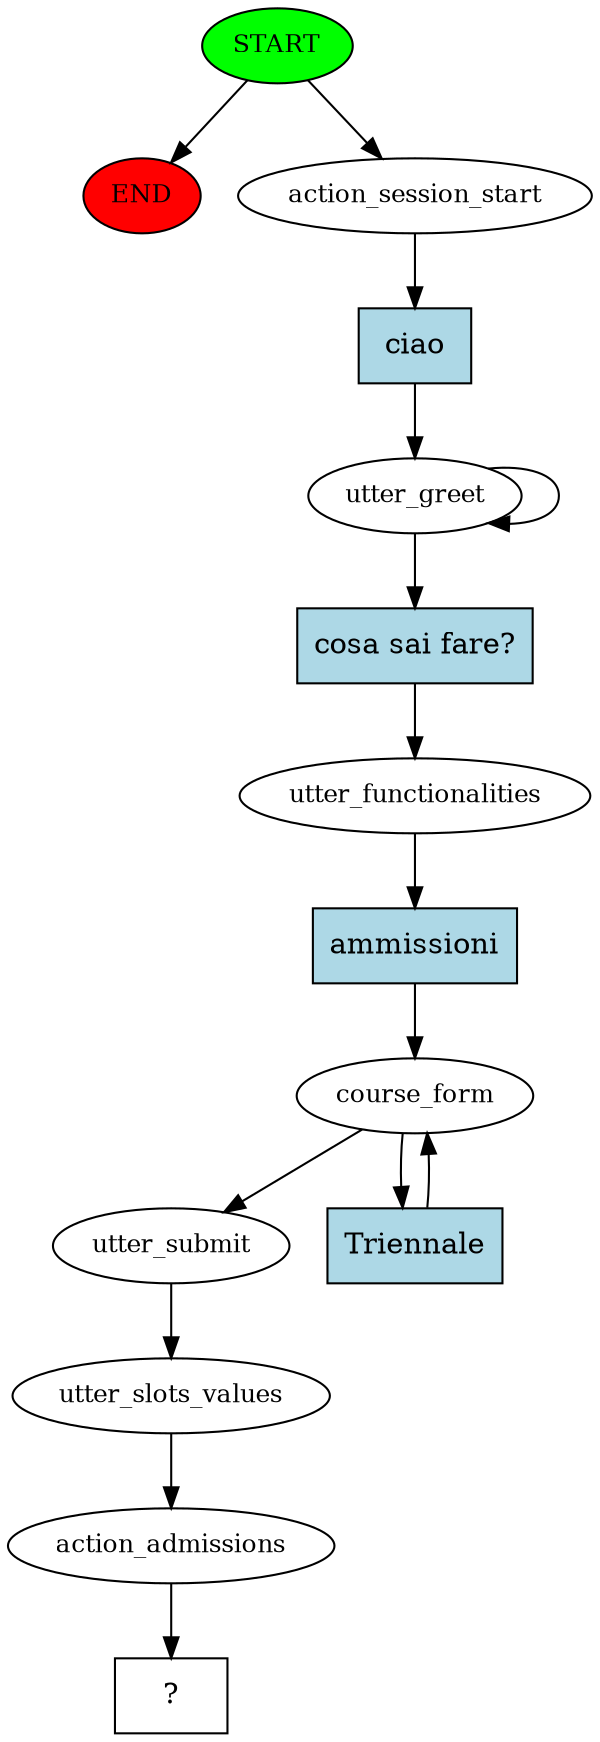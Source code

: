 digraph  {
0 [class="start active", fillcolor=green, fontsize=12, label=START, style=filled];
"-1" [class=end, fillcolor=red, fontsize=12, label=END, style=filled];
1 [class=active, fontsize=12, label=action_session_start];
2 [class=active, fontsize=12, label=utter_greet];
4 [class=active, fontsize=12, label=utter_functionalities];
5 [class=active, fontsize=12, label=course_form];
7 [class=active, fontsize=12, label=utter_submit];
8 [class=active, fontsize=12, label=utter_slots_values];
9 [class=active, fontsize=12, label=action_admissions];
10 [class="intent dashed active", label="  ?  ", shape=rect];
11 [class="intent active", fillcolor=lightblue, label=ciao, shape=rect, style=filled];
12 [class="intent active", fillcolor=lightblue, label="cosa sai fare?", shape=rect, style=filled];
13 [class="intent active", fillcolor=lightblue, label=ammissioni, shape=rect, style=filled];
14 [class="intent active", fillcolor=lightblue, label=Triennale, shape=rect, style=filled];
0 -> "-1"  [class="", key=NONE, label=""];
0 -> 1  [class=active, key=NONE, label=""];
1 -> 11  [class=active, key=0];
2 -> 2  [class=active, key=NONE, label=""];
2 -> 12  [class=active, key=0];
4 -> 13  [class=active, key=0];
5 -> 7  [class=active, key=NONE, label=""];
5 -> 14  [class=active, key=0];
7 -> 8  [class=active, key=NONE, label=""];
8 -> 9  [class=active, key=NONE, label=""];
9 -> 10  [class=active, key=NONE, label=""];
11 -> 2  [class=active, key=0];
12 -> 4  [class=active, key=0];
13 -> 5  [class=active, key=0];
14 -> 5  [class=active, key=0];
}
